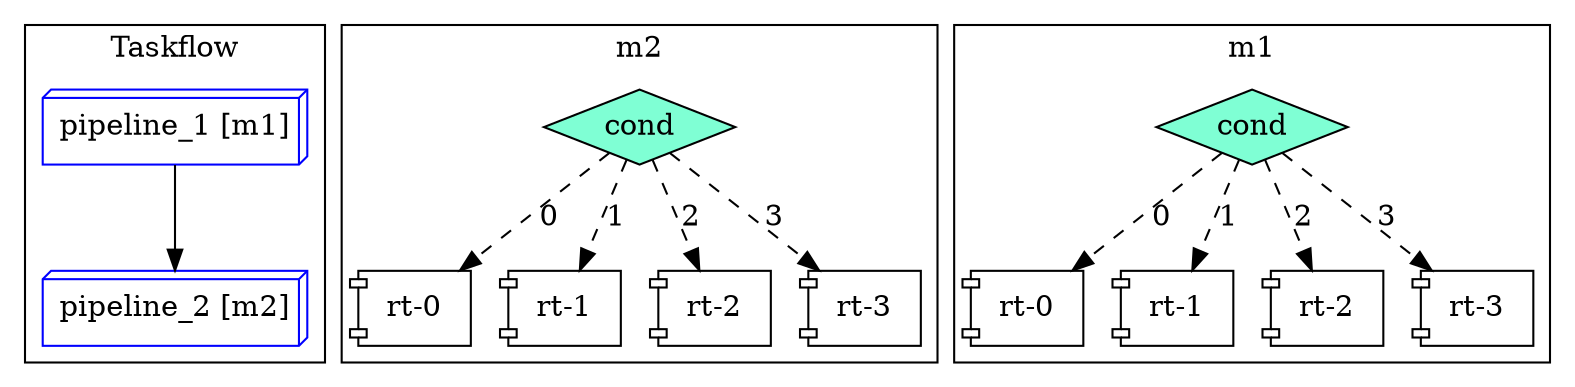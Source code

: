 digraph Taskflow {
subgraph cluster_p0x7ffeaf4d98d8 {
label="Taskflow";
p0x1da4f10[shape=box3d, color=blue, label="pipeline_1 [m1]"];
p0x1da4f10->p0x1da4ff8;
p0x1da4ff8[shape=box3d, color=blue, label="pipeline_2 [m2]"];
}
subgraph cluster_p0x7ffeaf4d9510 {
label="m2";
p0x1da4a88[label="cond" shape=diamond color=black fillcolor=aquamarine style=filled];
p0x1da4a88 -> p0x1da4b70 [style=dashed label="0"];
p0x1da4a88 -> p0x1da4c58 [style=dashed label="1"];
p0x1da4a88 -> p0x1da4d40 [style=dashed label="2"];
p0x1da4a88 -> p0x1da4e28 [style=dashed label="3"];
p0x1da4b70[label="rt-0" shape=component];
p0x1da4c58[label="rt-1" shape=component];
p0x1da4d40[label="rt-2" shape=component];
p0x1da4e28[label="rt-3" shape=component];
}
subgraph cluster_p0x7ffeaf4d95b0 {
label="m1";
p0x1da4600[label="cond" shape=diamond color=black fillcolor=aquamarine style=filled];
p0x1da4600 -> p0x1da46e8 [style=dashed label="0"];
p0x1da4600 -> p0x1da47d0 [style=dashed label="1"];
p0x1da4600 -> p0x1da48b8 [style=dashed label="2"];
p0x1da4600 -> p0x1da49a0 [style=dashed label="3"];
p0x1da46e8[label="rt-0" shape=component];
p0x1da47d0[label="rt-1" shape=component];
p0x1da48b8[label="rt-2" shape=component];
p0x1da49a0[label="rt-3" shape=component];
}
}


